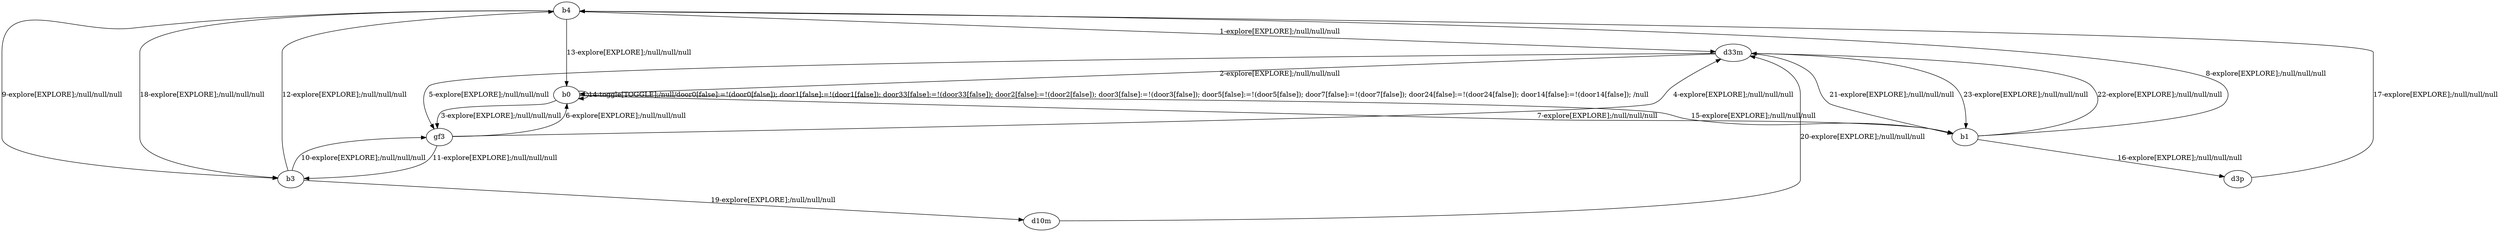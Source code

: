 # Total number of goals covered by this test: 1
# d10m --> d33m

digraph g {
"b4" -> "d33m" [label = "1-explore[EXPLORE];/null/null/null"];
"d33m" -> "b0" [label = "2-explore[EXPLORE];/null/null/null"];
"b0" -> "gf3" [label = "3-explore[EXPLORE];/null/null/null"];
"gf3" -> "d33m" [label = "4-explore[EXPLORE];/null/null/null"];
"d33m" -> "gf3" [label = "5-explore[EXPLORE];/null/null/null"];
"gf3" -> "b0" [label = "6-explore[EXPLORE];/null/null/null"];
"b0" -> "b1" [label = "7-explore[EXPLORE];/null/null/null"];
"b1" -> "b4" [label = "8-explore[EXPLORE];/null/null/null"];
"b4" -> "b3" [label = "9-explore[EXPLORE];/null/null/null"];
"b3" -> "gf3" [label = "10-explore[EXPLORE];/null/null/null"];
"gf3" -> "b3" [label = "11-explore[EXPLORE];/null/null/null"];
"b3" -> "b4" [label = "12-explore[EXPLORE];/null/null/null"];
"b4" -> "b0" [label = "13-explore[EXPLORE];/null/null/null"];
"b0" -> "b0" [label = "14-toggle[TOGGLE];/null/door0[false]:=!(door0[false]); door1[false]:=!(door1[false]); door33[false]:=!(door33[false]); door2[false]:=!(door2[false]); door3[false]:=!(door3[false]); door5[false]:=!(door5[false]); door7[false]:=!(door7[false]); door24[false]:=!(door24[false]); door14[false]:=!(door14[false]); /null"];
"b0" -> "b1" [label = "15-explore[EXPLORE];/null/null/null"];
"b1" -> "d3p" [label = "16-explore[EXPLORE];/null/null/null"];
"d3p" -> "b4" [label = "17-explore[EXPLORE];/null/null/null"];
"b4" -> "b3" [label = "18-explore[EXPLORE];/null/null/null"];
"b3" -> "d10m" [label = "19-explore[EXPLORE];/null/null/null"];
"d10m" -> "d33m" [label = "20-explore[EXPLORE];/null/null/null"];
"d33m" -> "b1" [label = "21-explore[EXPLORE];/null/null/null"];
"b1" -> "d33m" [label = "22-explore[EXPLORE];/null/null/null"];
"d33m" -> "b1" [label = "23-explore[EXPLORE];/null/null/null"];
}